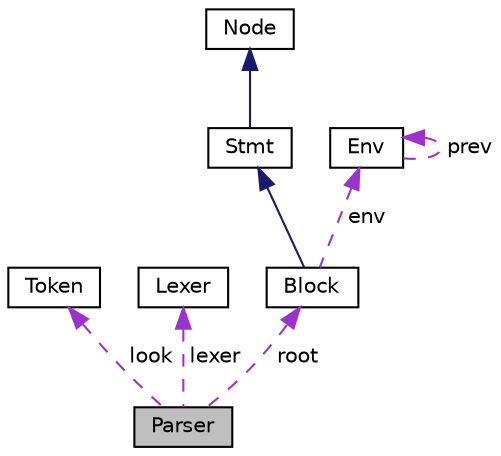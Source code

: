 digraph "Parser"
{
  edge [fontname="Helvetica",fontsize="10",labelfontname="Helvetica",labelfontsize="10"];
  node [fontname="Helvetica",fontsize="10",shape=record];
  Node1 [label="Parser",height=0.2,width=0.4,color="black", fillcolor="grey75", style="filled", fontcolor="black"];
  Node2 -> Node1 [dir="back",color="darkorchid3",fontsize="10",style="dashed",label=" look" ];
  Node2 [label="Token",height=0.2,width=0.4,color="black", fillcolor="white", style="filled",URL="$class_token.html",tooltip="token类 "];
  Node3 -> Node1 [dir="back",color="darkorchid3",fontsize="10",style="dashed",label=" lexer" ];
  Node3 [label="Lexer",height=0.2,width=0.4,color="black", fillcolor="white", style="filled",URL="$class_lexer.html",tooltip="Class Lexer 词法分析器 "];
  Node4 -> Node1 [dir="back",color="darkorchid3",fontsize="10",style="dashed",label=" root" ];
  Node4 [label="Block",height=0.2,width=0.4,color="black", fillcolor="white", style="filled",URL="$class_block.html",tooltip="语句块类 "];
  Node5 -> Node4 [dir="back",color="midnightblue",fontsize="10",style="solid"];
  Node5 [label="Stmt",height=0.2,width=0.4,color="black", fillcolor="white", style="filled",URL="$class_stmt.html",tooltip="Stmt类 "];
  Node6 -> Node5 [dir="back",color="midnightblue",fontsize="10",style="solid"];
  Node6 [label="Node",height=0.2,width=0.4,color="black", fillcolor="white", style="filled",URL="$class_node.html",tooltip="Node类 "];
  Node7 -> Node4 [dir="back",color="darkorchid3",fontsize="10",style="dashed",label=" env" ];
  Node7 [label="Env",height=0.2,width=0.4,color="black", fillcolor="white", style="filled",URL="$class_env.html",tooltip="变量环境类 "];
  Node7 -> Node7 [dir="back",color="darkorchid3",fontsize="10",style="dashed",label=" prev" ];
}

